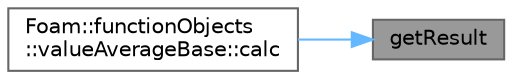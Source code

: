 digraph "getResult"
{
 // LATEX_PDF_SIZE
  bgcolor="transparent";
  edge [fontname=Helvetica,fontsize=10,labelfontname=Helvetica,labelfontsize=10];
  node [fontname=Helvetica,fontsize=10,shape=box,height=0.2,width=0.4];
  rankdir="RL";
  Node1 [id="Node000001",label="getResult",height=0.2,width=0.4,color="gray40", fillcolor="grey60", style="filled", fontcolor="black",tooltip=" "];
  Node1 -> Node2 [id="edge1_Node000001_Node000002",dir="back",color="steelblue1",style="solid",tooltip=" "];
  Node2 [id="Node000002",label="Foam::functionObjects\l::valueAverageBase::calc",height=0.2,width=0.4,color="grey40", fillcolor="white", style="filled",URL="$classFoam_1_1functionObjects_1_1valueAverageBase.html#a9e4fd3e07ae99cb8521ba99559d8ba8a",tooltip=" "];
}
